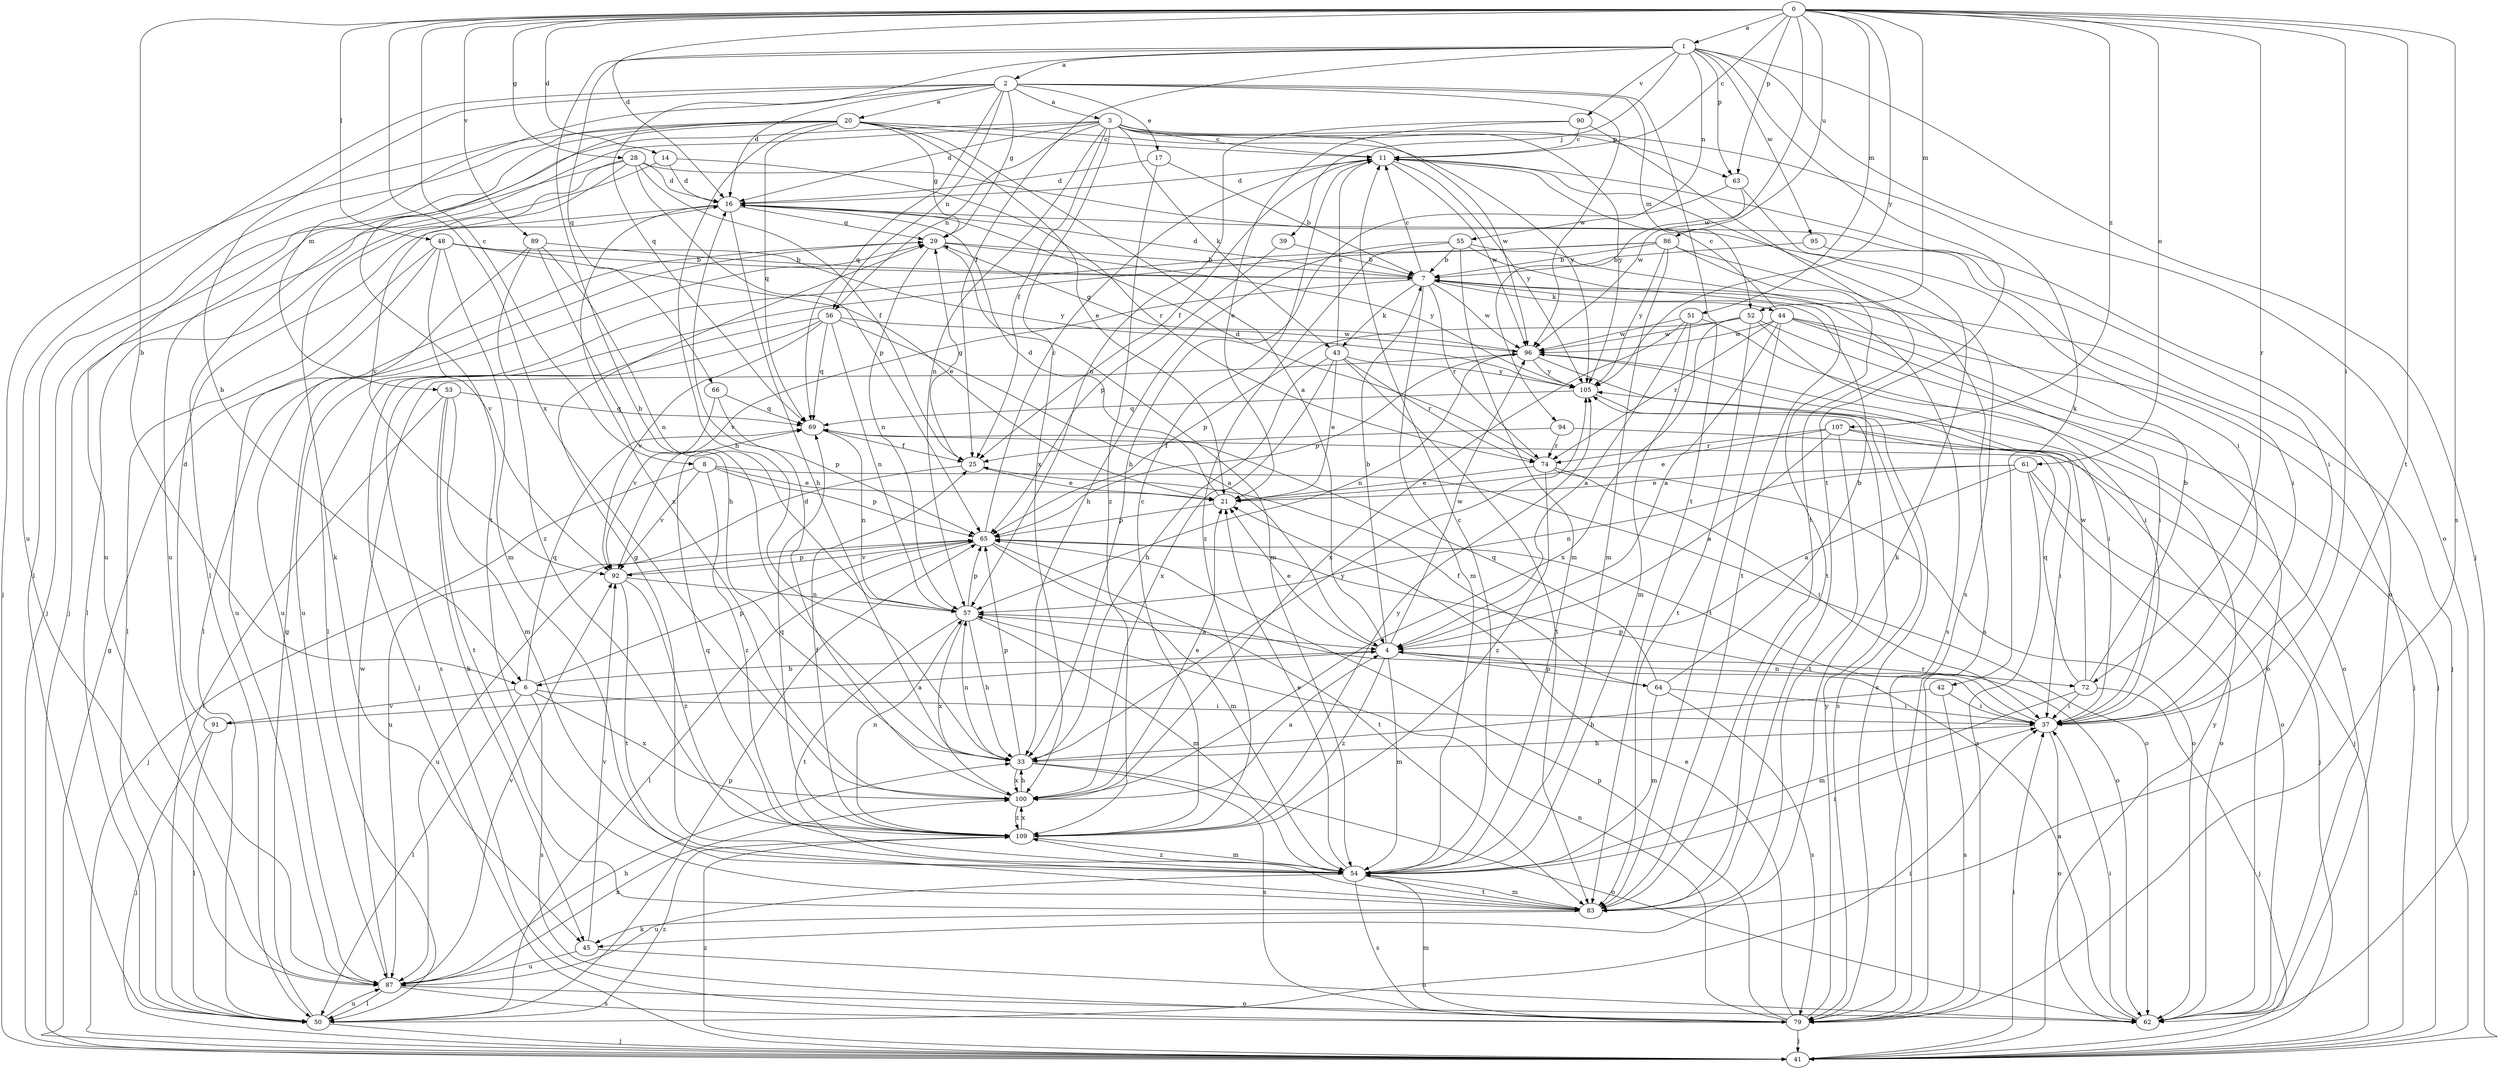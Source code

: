strict digraph  {
0;
1;
2;
3;
4;
6;
7;
8;
11;
14;
16;
17;
20;
21;
25;
28;
29;
33;
37;
39;
41;
42;
43;
44;
45;
48;
50;
51;
52;
53;
54;
55;
56;
57;
61;
62;
63;
64;
65;
66;
69;
72;
74;
79;
83;
86;
87;
89;
90;
91;
92;
94;
95;
96;
100;
105;
107;
109;
0 -> 1  [label=a];
0 -> 6  [label=b];
0 -> 8  [label=c];
0 -> 11  [label=c];
0 -> 14  [label=d];
0 -> 16  [label=d];
0 -> 28  [label=g];
0 -> 37  [label=i];
0 -> 48  [label=l];
0 -> 51  [label=m];
0 -> 52  [label=m];
0 -> 61  [label=o];
0 -> 63  [label=p];
0 -> 72  [label=r];
0 -> 79  [label=s];
0 -> 83  [label=t];
0 -> 86  [label=u];
0 -> 89  [label=v];
0 -> 94  [label=w];
0 -> 100  [label=x];
0 -> 105  [label=y];
0 -> 107  [label=z];
1 -> 2  [label=a];
1 -> 25  [label=f];
1 -> 33  [label=h];
1 -> 39  [label=j];
1 -> 41  [label=j];
1 -> 55  [label=n];
1 -> 62  [label=o];
1 -> 63  [label=p];
1 -> 66  [label=q];
1 -> 69  [label=q];
1 -> 83  [label=t];
1 -> 90  [label=v];
1 -> 95  [label=w];
2 -> 3  [label=a];
2 -> 6  [label=b];
2 -> 16  [label=d];
2 -> 17  [label=e];
2 -> 20  [label=e];
2 -> 29  [label=g];
2 -> 52  [label=m];
2 -> 53  [label=m];
2 -> 56  [label=n];
2 -> 69  [label=q];
2 -> 83  [label=t];
2 -> 87  [label=u];
2 -> 96  [label=w];
3 -> 11  [label=c];
3 -> 16  [label=d];
3 -> 25  [label=f];
3 -> 42  [label=k];
3 -> 43  [label=k];
3 -> 50  [label=l];
3 -> 56  [label=n];
3 -> 57  [label=n];
3 -> 63  [label=p];
3 -> 87  [label=u];
3 -> 96  [label=w];
3 -> 100  [label=x];
3 -> 105  [label=y];
4 -> 6  [label=b];
4 -> 7  [label=b];
4 -> 21  [label=e];
4 -> 54  [label=m];
4 -> 64  [label=p];
4 -> 72  [label=r];
4 -> 96  [label=w];
4 -> 109  [label=z];
6 -> 37  [label=i];
6 -> 50  [label=l];
6 -> 65  [label=p];
6 -> 69  [label=q];
6 -> 79  [label=s];
6 -> 91  [label=v];
6 -> 100  [label=x];
7 -> 11  [label=c];
7 -> 16  [label=d];
7 -> 41  [label=j];
7 -> 43  [label=k];
7 -> 44  [label=k];
7 -> 54  [label=m];
7 -> 74  [label=r];
7 -> 92  [label=v];
7 -> 96  [label=w];
8 -> 21  [label=e];
8 -> 41  [label=j];
8 -> 62  [label=o];
8 -> 65  [label=p];
8 -> 92  [label=v];
8 -> 109  [label=z];
11 -> 16  [label=d];
11 -> 25  [label=f];
11 -> 62  [label=o];
11 -> 79  [label=s];
11 -> 96  [label=w];
11 -> 105  [label=y];
14 -> 16  [label=d];
14 -> 41  [label=j];
14 -> 74  [label=r];
16 -> 29  [label=g];
16 -> 33  [label=h];
16 -> 37  [label=i];
16 -> 50  [label=l];
16 -> 100  [label=x];
17 -> 7  [label=b];
17 -> 16  [label=d];
17 -> 109  [label=z];
20 -> 4  [label=a];
20 -> 11  [label=c];
20 -> 21  [label=e];
20 -> 29  [label=g];
20 -> 33  [label=h];
20 -> 41  [label=j];
20 -> 50  [label=l];
20 -> 69  [label=q];
20 -> 83  [label=t];
20 -> 87  [label=u];
20 -> 105  [label=y];
21 -> 16  [label=d];
21 -> 65  [label=p];
25 -> 21  [label=e];
25 -> 29  [label=g];
25 -> 87  [label=u];
28 -> 16  [label=d];
28 -> 25  [label=f];
28 -> 37  [label=i];
28 -> 41  [label=j];
28 -> 45  [label=k];
28 -> 65  [label=p];
28 -> 92  [label=v];
29 -> 7  [label=b];
29 -> 50  [label=l];
29 -> 54  [label=m];
29 -> 57  [label=n];
29 -> 105  [label=y];
33 -> 57  [label=n];
33 -> 62  [label=o];
33 -> 65  [label=p];
33 -> 79  [label=s];
33 -> 100  [label=x];
33 -> 105  [label=y];
37 -> 33  [label=h];
37 -> 57  [label=n];
37 -> 62  [label=o];
37 -> 65  [label=p];
39 -> 7  [label=b];
39 -> 65  [label=p];
41 -> 29  [label=g];
41 -> 37  [label=i];
41 -> 105  [label=y];
41 -> 109  [label=z];
42 -> 33  [label=h];
42 -> 37  [label=i];
42 -> 79  [label=s];
43 -> 11  [label=c];
43 -> 21  [label=e];
43 -> 33  [label=h];
43 -> 74  [label=r];
43 -> 83  [label=t];
43 -> 100  [label=x];
43 -> 105  [label=y];
44 -> 4  [label=a];
44 -> 11  [label=c];
44 -> 37  [label=i];
44 -> 41  [label=j];
44 -> 62  [label=o];
44 -> 74  [label=r];
44 -> 83  [label=t];
44 -> 96  [label=w];
45 -> 62  [label=o];
45 -> 87  [label=u];
45 -> 92  [label=v];
48 -> 7  [label=b];
48 -> 21  [label=e];
48 -> 50  [label=l];
48 -> 54  [label=m];
48 -> 87  [label=u];
48 -> 92  [label=v];
48 -> 105  [label=y];
50 -> 29  [label=g];
50 -> 37  [label=i];
50 -> 41  [label=j];
50 -> 65  [label=p];
50 -> 87  [label=u];
50 -> 109  [label=z];
51 -> 4  [label=a];
51 -> 54  [label=m];
51 -> 62  [label=o];
51 -> 96  [label=w];
51 -> 100  [label=x];
52 -> 37  [label=i];
52 -> 41  [label=j];
52 -> 65  [label=p];
52 -> 83  [label=t];
52 -> 96  [label=w];
52 -> 100  [label=x];
53 -> 45  [label=k];
53 -> 50  [label=l];
53 -> 54  [label=m];
53 -> 69  [label=q];
53 -> 83  [label=t];
54 -> 11  [label=c];
54 -> 21  [label=e];
54 -> 29  [label=g];
54 -> 37  [label=i];
54 -> 69  [label=q];
54 -> 79  [label=s];
54 -> 83  [label=t];
54 -> 87  [label=u];
54 -> 109  [label=z];
55 -> 7  [label=b];
55 -> 33  [label=h];
55 -> 54  [label=m];
55 -> 79  [label=s];
55 -> 83  [label=t];
55 -> 109  [label=z];
56 -> 4  [label=a];
56 -> 41  [label=j];
56 -> 57  [label=n];
56 -> 69  [label=q];
56 -> 79  [label=s];
56 -> 92  [label=v];
56 -> 96  [label=w];
57 -> 4  [label=a];
57 -> 33  [label=h];
57 -> 54  [label=m];
57 -> 65  [label=p];
57 -> 83  [label=t];
57 -> 100  [label=x];
61 -> 4  [label=a];
61 -> 21  [label=e];
61 -> 41  [label=j];
61 -> 57  [label=n];
61 -> 62  [label=o];
61 -> 79  [label=s];
62 -> 4  [label=a];
62 -> 37  [label=i];
63 -> 33  [label=h];
63 -> 45  [label=k];
63 -> 96  [label=w];
64 -> 7  [label=b];
64 -> 25  [label=f];
64 -> 37  [label=i];
64 -> 54  [label=m];
64 -> 69  [label=q];
64 -> 79  [label=s];
65 -> 11  [label=c];
65 -> 50  [label=l];
65 -> 54  [label=m];
65 -> 62  [label=o];
65 -> 83  [label=t];
65 -> 87  [label=u];
65 -> 92  [label=v];
66 -> 65  [label=p];
66 -> 69  [label=q];
66 -> 92  [label=v];
69 -> 25  [label=f];
69 -> 57  [label=n];
72 -> 7  [label=b];
72 -> 37  [label=i];
72 -> 41  [label=j];
72 -> 54  [label=m];
72 -> 69  [label=q];
72 -> 96  [label=w];
74 -> 16  [label=d];
74 -> 21  [label=e];
74 -> 37  [label=i];
74 -> 62  [label=o];
74 -> 109  [label=z];
79 -> 21  [label=e];
79 -> 41  [label=j];
79 -> 54  [label=m];
79 -> 57  [label=n];
79 -> 65  [label=p];
79 -> 105  [label=y];
83 -> 45  [label=k];
83 -> 54  [label=m];
86 -> 7  [label=b];
86 -> 50  [label=l];
86 -> 54  [label=m];
86 -> 79  [label=s];
86 -> 83  [label=t];
86 -> 87  [label=u];
86 -> 105  [label=y];
87 -> 33  [label=h];
87 -> 50  [label=l];
87 -> 62  [label=o];
87 -> 79  [label=s];
87 -> 92  [label=v];
87 -> 96  [label=w];
87 -> 100  [label=x];
89 -> 7  [label=b];
89 -> 33  [label=h];
89 -> 57  [label=n];
89 -> 87  [label=u];
89 -> 109  [label=z];
90 -> 11  [label=c];
90 -> 21  [label=e];
90 -> 57  [label=n];
90 -> 83  [label=t];
91 -> 4  [label=a];
91 -> 16  [label=d];
91 -> 41  [label=j];
91 -> 50  [label=l];
92 -> 57  [label=n];
92 -> 65  [label=p];
92 -> 83  [label=t];
92 -> 109  [label=z];
94 -> 25  [label=f];
94 -> 41  [label=j];
94 -> 74  [label=r];
95 -> 7  [label=b];
95 -> 37  [label=i];
96 -> 29  [label=g];
96 -> 37  [label=i];
96 -> 57  [label=n];
96 -> 65  [label=p];
96 -> 79  [label=s];
96 -> 105  [label=y];
100 -> 4  [label=a];
100 -> 16  [label=d];
100 -> 21  [label=e];
100 -> 33  [label=h];
100 -> 109  [label=z];
105 -> 69  [label=q];
105 -> 79  [label=s];
107 -> 4  [label=a];
107 -> 21  [label=e];
107 -> 37  [label=i];
107 -> 62  [label=o];
107 -> 74  [label=r];
107 -> 83  [label=t];
109 -> 11  [label=c];
109 -> 25  [label=f];
109 -> 54  [label=m];
109 -> 57  [label=n];
109 -> 69  [label=q];
109 -> 100  [label=x];
109 -> 105  [label=y];
}

